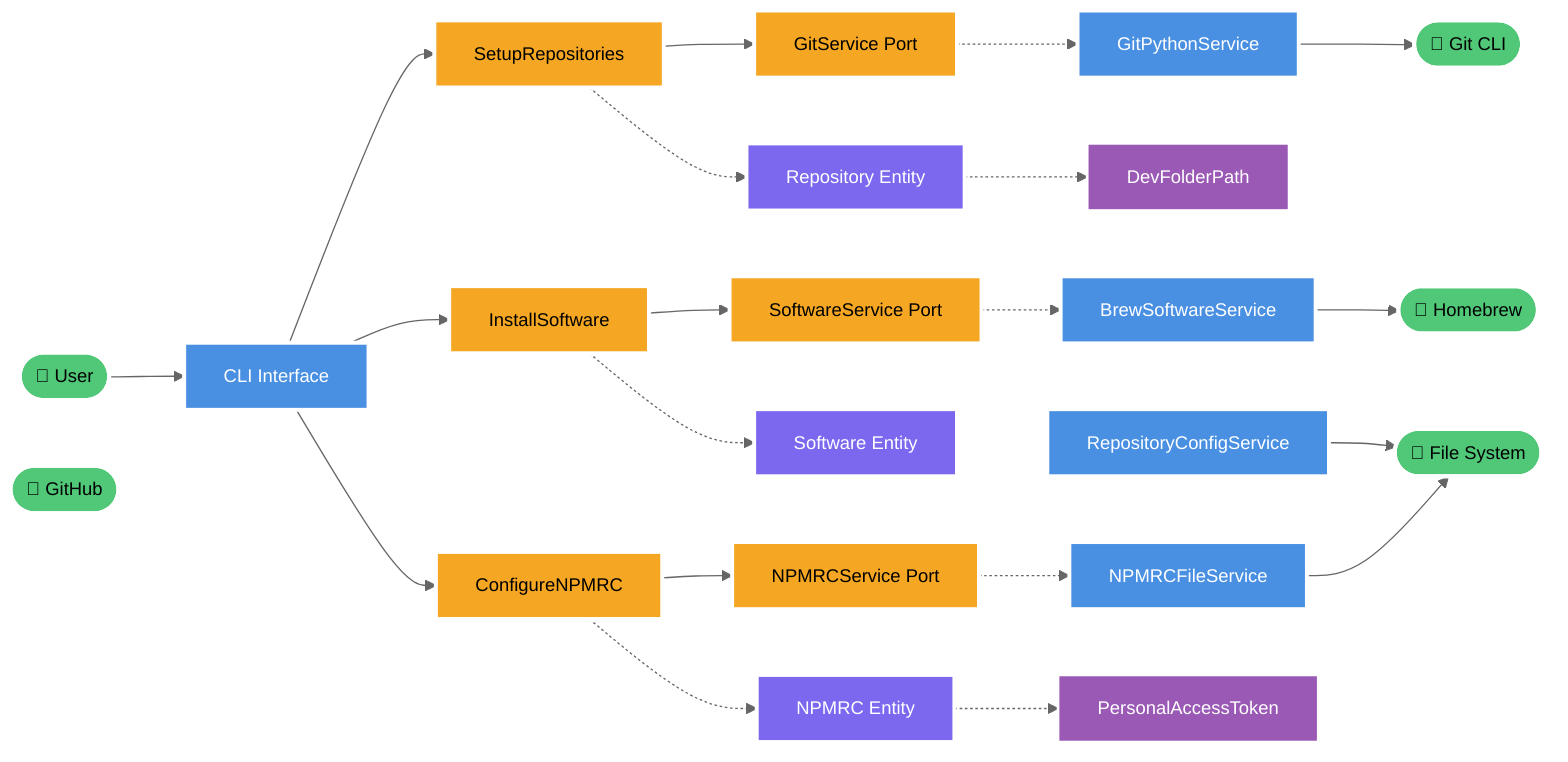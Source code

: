 %%{init: {'theme':'base', 'themeVariables': { 'primaryColor': '#f9f9f9', 'primaryTextColor': '#000', 'primaryBorderColor': '#333', 'lineColor': '#666', 'fontSize': '14px'}}}%%

graph LR
    %% External Systems (outermost ring)
    User([👤 User])
    Git([🔧 Git CLI])
    Homebrew([🍺 Homebrew])
    Files([📁 File System])
    GitHub([🐙 GitHub])
    
    %% Infrastructure Layer (outer ring)
    CLI[CLI Interface]
    GitSvc[GitPythonService]
    BrewSvc[BrewSoftwareService]
    NPMSvc[NPMRCFileService]
    ConfigSvc[RepositoryConfigService]
    
    %% Application Layer (middle ring)
    SetupUC[SetupRepositories]
    InstallUC[InstallSoftware]
    NPMrcUC[ConfigureNPMRC]
    GitPort[GitService Port]
    SwPort[SoftwareService Port]
    NPMPort[NPMRCService Port]
    
    %% Domain Layer (inner ring)
    RepoEntity[Repository Entity]
    SwEntity[Software Entity]
    NPMEntity[NPMRC Entity]
    PathVO[DevFolderPath]
    TokenVO[PersonalAccessToken]
    
    %% Connections - Dependencies flow inward
    User --> CLI
    CLI --> SetupUC
    CLI --> InstallUC
    CLI --> NPMrcUC
    
    SetupUC --> GitPort
    InstallUC --> SwPort
    NPMrcUC --> NPMPort
    
    GitPort -.-> GitSvc
    SwPort -.-> BrewSvc
    NPMPort -.-> NPMSvc
    
    GitSvc --> Git
    BrewSvc --> Homebrew
    NPMSvc --> Files
    ConfigSvc --> Files
    
    SetupUC -.-> RepoEntity
    InstallUC -.-> SwEntity
    NPMrcUC -.-> NPMEntity
    
    RepoEntity -.-> PathVO
    NPMEntity -.-> TokenVO
    
    %% Styling for circular appearance
    classDef external fill:#50C878,stroke:#fff,stroke-width:3px,color:#000
    classDef infrastructure fill:#4A90E2,stroke:#fff,stroke-width:3px,color:#fff
    classDef application fill:#F5A623,stroke:#fff,stroke-width:3px,color:#000
    classDef domain fill:#7B68EE,stroke:#fff,stroke-width:3px,color:#fff
    classDef entity fill:#9B59B6,stroke:#fff,stroke-width:2px,color:#fff
    
    class User,Git,Homebrew,Files,GitHub external
    class CLI,GitSvc,BrewSvc,NPMSvc,ConfigSvc infrastructure
    class SetupUC,InstallUC,NPMrcUC,GitPort,SwPort,NPMPort application
    class RepoEntity,SwEntity,NPMEntity domain
    class PathVO,TokenVO entity